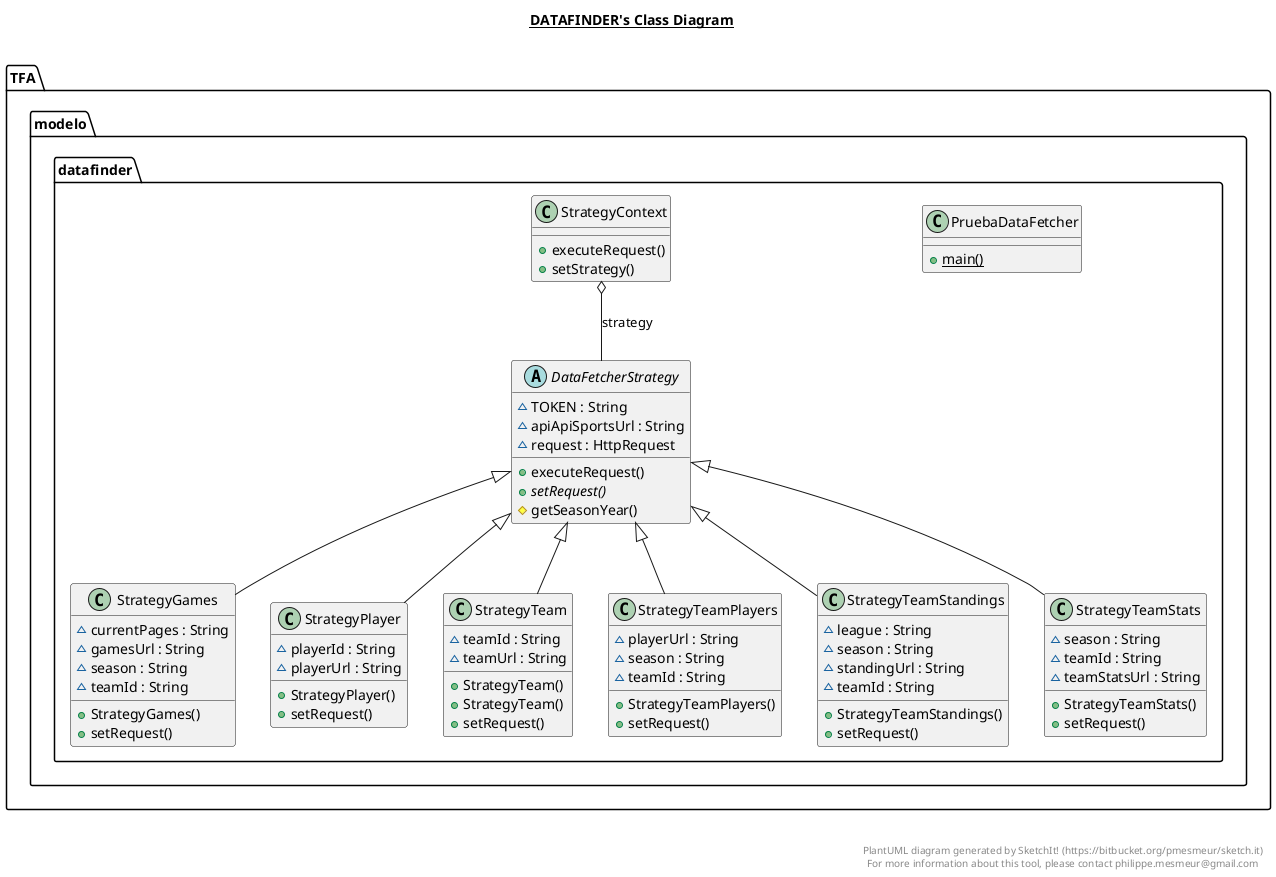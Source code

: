 @startuml

title __DATAFINDER's Class Diagram__\n

  namespace TFA {
    namespace modelo {
      namespace datafinder {
        abstract class TFA.modelo.datafinder.DataFetcherStrategy {
            ~ TOKEN : String
            ~ apiApiSportsUrl : String
            ~ request : HttpRequest
            + executeRequest()
            {abstract} + setRequest()
            # getSeasonYear()
        }
      }
    }
  }
  

  namespace TFA {
    namespace modelo {
      namespace datafinder {
        class TFA.modelo.datafinder.PruebaDataFetcher {
            {static} + main()
        }
      }
    }
  }
  

  namespace TFA {
    namespace modelo {
      namespace datafinder {
        class TFA.modelo.datafinder.StrategyContext {
            + executeRequest()
            + setStrategy()
        }
      }
    }
  }
  

  namespace TFA {
    namespace modelo {
      namespace datafinder {
        class TFA.modelo.datafinder.StrategyGames {
            ~ currentPages : String
            ~ gamesUrl : String
            ~ season : String
            ~ teamId : String
            + StrategyGames()
            + setRequest()
        }
      }
    }
  }
  

  namespace TFA {
    namespace modelo {
      namespace datafinder {
        class TFA.modelo.datafinder.StrategyPlayer {
            ~ playerId : String
            ~ playerUrl : String
            + StrategyPlayer()
            + setRequest()
        }
      }
    }
  }
  

  namespace TFA {
    namespace modelo {
      namespace datafinder {
        class TFA.modelo.datafinder.StrategyTeam {
            ~ teamId : String
            ~ teamUrl : String
            + StrategyTeam()
            + StrategyTeam()
            + setRequest()
        }
      }
    }
  }
  

  namespace TFA {
    namespace modelo {
      namespace datafinder {
        class TFA.modelo.datafinder.StrategyTeamPlayers {
            ~ playerUrl : String
            ~ season : String
            ~ teamId : String
            + StrategyTeamPlayers()
            + setRequest()
        }
      }
    }
  }
  

  namespace TFA {
    namespace modelo {
      namespace datafinder {
        class TFA.modelo.datafinder.StrategyTeamStandings {
            ~ league : String
            ~ season : String
            ~ standingUrl : String
            ~ teamId : String
            + StrategyTeamStandings()
            + setRequest()
        }
      }
    }
  }
  

  namespace TFA {
    namespace modelo {
      namespace datafinder {
        class TFA.modelo.datafinder.StrategyTeamStats {
            ~ season : String
            ~ teamId : String
            ~ teamStatsUrl : String
            + StrategyTeamStats()
            + setRequest()
        }
      }
    }
  }
  

  TFA.modelo.datafinder.StrategyContext o-- TFA.modelo.datafinder.DataFetcherStrategy : strategy
  TFA.modelo.datafinder.StrategyGames -up-|> TFA.modelo.datafinder.DataFetcherStrategy
  TFA.modelo.datafinder.StrategyPlayer -up-|> TFA.modelo.datafinder.DataFetcherStrategy
  TFA.modelo.datafinder.StrategyTeam -up-|> TFA.modelo.datafinder.DataFetcherStrategy
  TFA.modelo.datafinder.StrategyTeamPlayers -up-|> TFA.modelo.datafinder.DataFetcherStrategy
  TFA.modelo.datafinder.StrategyTeamStandings -up-|> TFA.modelo.datafinder.DataFetcherStrategy
  TFA.modelo.datafinder.StrategyTeamStats -up-|> TFA.modelo.datafinder.DataFetcherStrategy


right footer


PlantUML diagram generated by SketchIt! (https://bitbucket.org/pmesmeur/sketch.it)
For more information about this tool, please contact philippe.mesmeur@gmail.com
endfooter

@enduml
